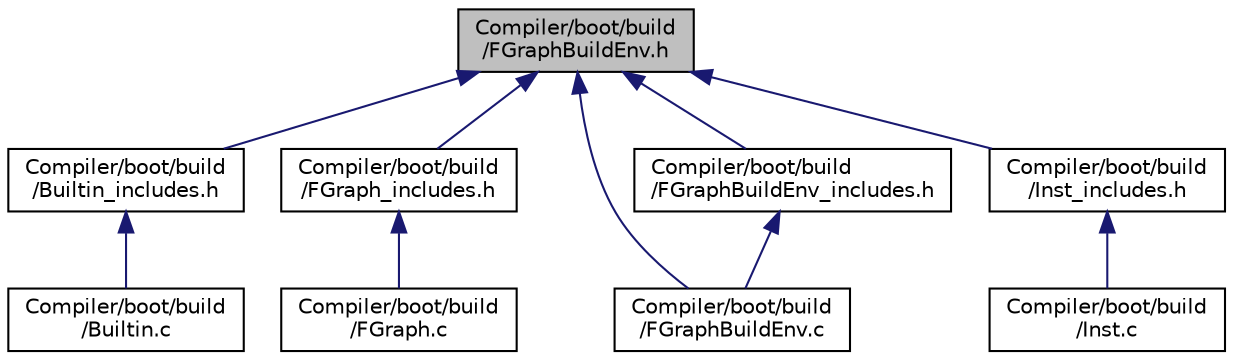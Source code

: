 digraph "Compiler/boot/build/FGraphBuildEnv.h"
{
  edge [fontname="Helvetica",fontsize="10",labelfontname="Helvetica",labelfontsize="10"];
  node [fontname="Helvetica",fontsize="10",shape=record];
  Node6 [label="Compiler/boot/build\l/FGraphBuildEnv.h",height=0.2,width=0.4,color="black", fillcolor="grey75", style="filled", fontcolor="black"];
  Node6 -> Node7 [dir="back",color="midnightblue",fontsize="10",style="solid",fontname="Helvetica"];
  Node7 [label="Compiler/boot/build\l/Builtin_includes.h",height=0.2,width=0.4,color="black", fillcolor="white", style="filled",URL="$d6/d12/_builtin__includes_8h.html"];
  Node7 -> Node8 [dir="back",color="midnightblue",fontsize="10",style="solid",fontname="Helvetica"];
  Node8 [label="Compiler/boot/build\l/Builtin.c",height=0.2,width=0.4,color="black", fillcolor="white", style="filled",URL="$d4/d60/_builtin_8c.html"];
  Node6 -> Node9 [dir="back",color="midnightblue",fontsize="10",style="solid",fontname="Helvetica"];
  Node9 [label="Compiler/boot/build\l/FGraph_includes.h",height=0.2,width=0.4,color="black", fillcolor="white", style="filled",URL="$d3/d9b/_f_graph__includes_8h.html"];
  Node9 -> Node10 [dir="back",color="midnightblue",fontsize="10",style="solid",fontname="Helvetica"];
  Node10 [label="Compiler/boot/build\l/FGraph.c",height=0.2,width=0.4,color="black", fillcolor="white", style="filled",URL="$d8/de4/_f_graph_8c.html"];
  Node6 -> Node11 [dir="back",color="midnightblue",fontsize="10",style="solid",fontname="Helvetica"];
  Node11 [label="Compiler/boot/build\l/FGraphBuildEnv.c",height=0.2,width=0.4,color="black", fillcolor="white", style="filled",URL="$d2/df6/_f_graph_build_env_8c.html"];
  Node6 -> Node12 [dir="back",color="midnightblue",fontsize="10",style="solid",fontname="Helvetica"];
  Node12 [label="Compiler/boot/build\l/FGraphBuildEnv_includes.h",height=0.2,width=0.4,color="black", fillcolor="white", style="filled",URL="$d3/d03/_f_graph_build_env__includes_8h.html"];
  Node12 -> Node11 [dir="back",color="midnightblue",fontsize="10",style="solid",fontname="Helvetica"];
  Node6 -> Node13 [dir="back",color="midnightblue",fontsize="10",style="solid",fontname="Helvetica"];
  Node13 [label="Compiler/boot/build\l/Inst_includes.h",height=0.2,width=0.4,color="black", fillcolor="white", style="filled",URL="$df/d7c/_inst__includes_8h.html"];
  Node13 -> Node14 [dir="back",color="midnightblue",fontsize="10",style="solid",fontname="Helvetica"];
  Node14 [label="Compiler/boot/build\l/Inst.c",height=0.2,width=0.4,color="black", fillcolor="white", style="filled",URL="$dd/d26/_inst_8c.html"];
}

